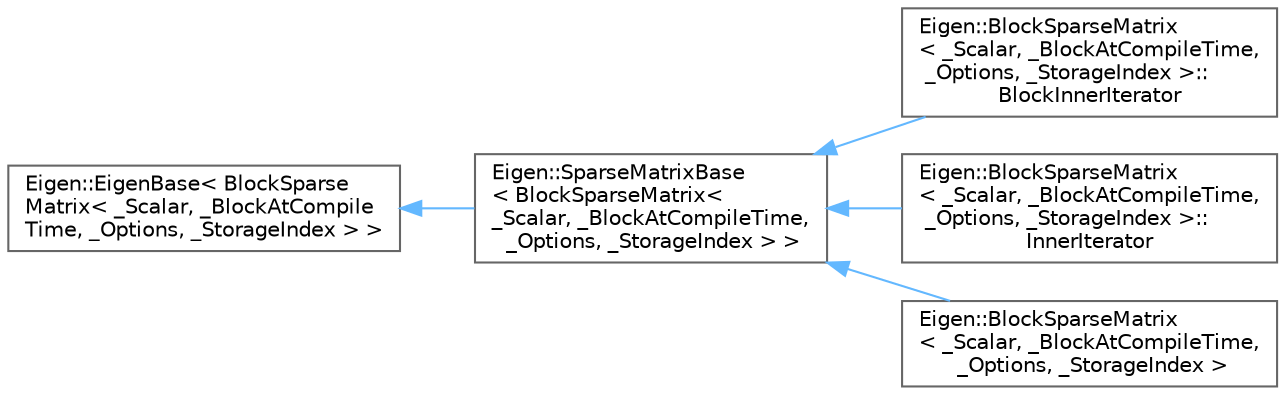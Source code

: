digraph "类继承关系图"
{
 // LATEX_PDF_SIZE
  bgcolor="transparent";
  edge [fontname=Helvetica,fontsize=10,labelfontname=Helvetica,labelfontsize=10];
  node [fontname=Helvetica,fontsize=10,shape=box,height=0.2,width=0.4];
  rankdir="LR";
  Node0 [id="Node000000",label="Eigen::EigenBase\< BlockSparse\lMatrix\< _Scalar, _BlockAtCompile\lTime, _Options, _StorageIndex \> \>",height=0.2,width=0.4,color="grey40", fillcolor="white", style="filled",URL="$struct_eigen_1_1_eigen_base.html",tooltip=" "];
  Node0 -> Node1 [id="edge3788_Node000000_Node000001",dir="back",color="steelblue1",style="solid",tooltip=" "];
  Node1 [id="Node000001",label="Eigen::SparseMatrixBase\l\< BlockSparseMatrix\< \l_Scalar, _BlockAtCompileTime,\l _Options, _StorageIndex \> \>",height=0.2,width=0.4,color="grey40", fillcolor="white", style="filled",URL="$class_eigen_1_1_sparse_matrix_base.html",tooltip=" "];
  Node1 -> Node2 [id="edge3789_Node000001_Node000002",dir="back",color="steelblue1",style="solid",tooltip=" "];
  Node2 [id="Node000002",label="Eigen::BlockSparseMatrix\l\< _Scalar, _BlockAtCompileTime,\l _Options, _StorageIndex \>::\lBlockInnerIterator",height=0.2,width=0.4,color="grey40", fillcolor="white", style="filled",URL="$class_eigen_1_1_block_sparse_matrix_1_1_block_inner_iterator.html",tooltip=" "];
  Node1 -> Node3 [id="edge3790_Node000001_Node000003",dir="back",color="steelblue1",style="solid",tooltip=" "];
  Node3 [id="Node000003",label="Eigen::BlockSparseMatrix\l\< _Scalar, _BlockAtCompileTime,\l _Options, _StorageIndex \>::\lInnerIterator",height=0.2,width=0.4,color="grey40", fillcolor="white", style="filled",URL="$class_eigen_1_1_block_sparse_matrix_1_1_inner_iterator.html",tooltip=" "];
  Node1 -> Node4 [id="edge3791_Node000001_Node000004",dir="back",color="steelblue1",style="solid",tooltip=" "];
  Node4 [id="Node000004",label="Eigen::BlockSparseMatrix\l\< _Scalar, _BlockAtCompileTime,\l _Options, _StorageIndex \>",height=0.2,width=0.4,color="grey40", fillcolor="white", style="filled",URL="$class_eigen_1_1_block_sparse_matrix.html",tooltip="A versatile sparse matrix representation where each element is a block"];
}
